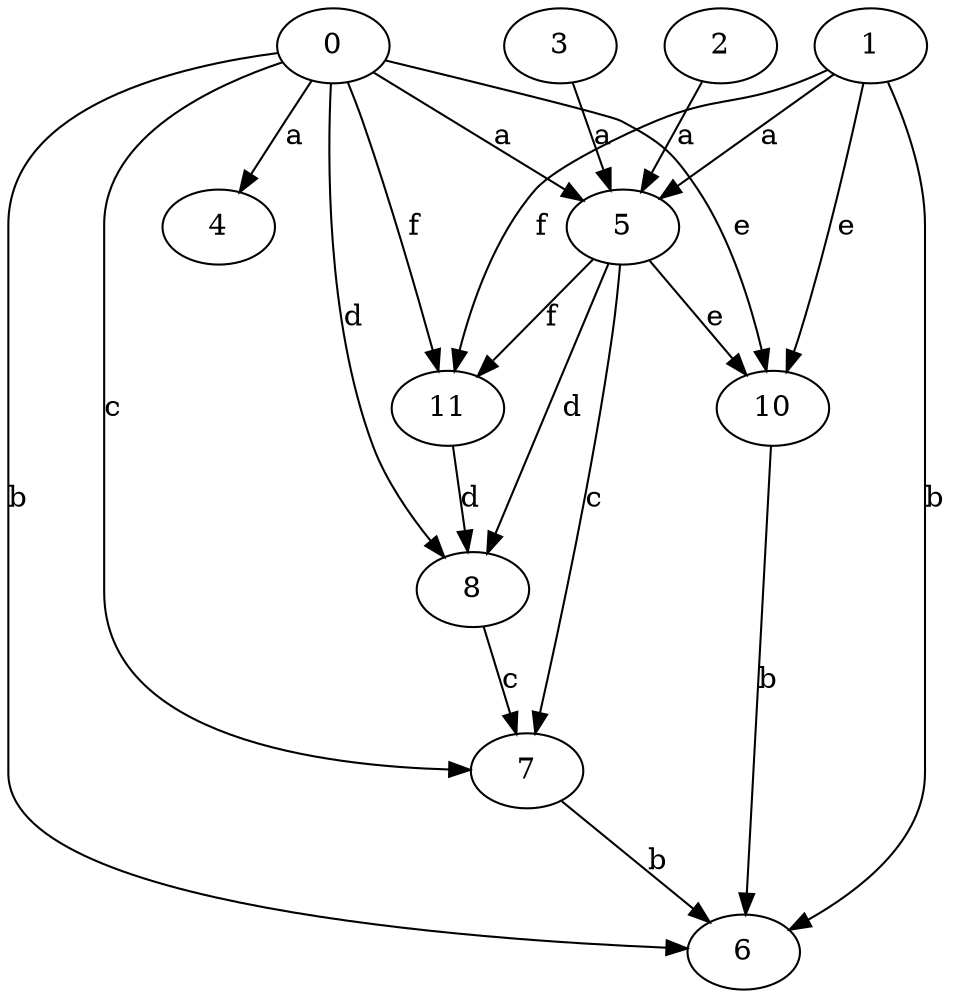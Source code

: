 strict digraph  {
0;
4;
5;
6;
7;
8;
10;
11;
1;
2;
3;
0 -> 4  [label=a];
0 -> 5  [label=a];
0 -> 6  [label=b];
0 -> 7  [label=c];
0 -> 8  [label=d];
0 -> 10  [label=e];
0 -> 11  [label=f];
5 -> 7  [label=c];
5 -> 8  [label=d];
5 -> 10  [label=e];
5 -> 11  [label=f];
7 -> 6  [label=b];
8 -> 7  [label=c];
10 -> 6  [label=b];
11 -> 8  [label=d];
1 -> 5  [label=a];
1 -> 6  [label=b];
1 -> 10  [label=e];
1 -> 11  [label=f];
2 -> 5  [label=a];
3 -> 5  [label=a];
}
